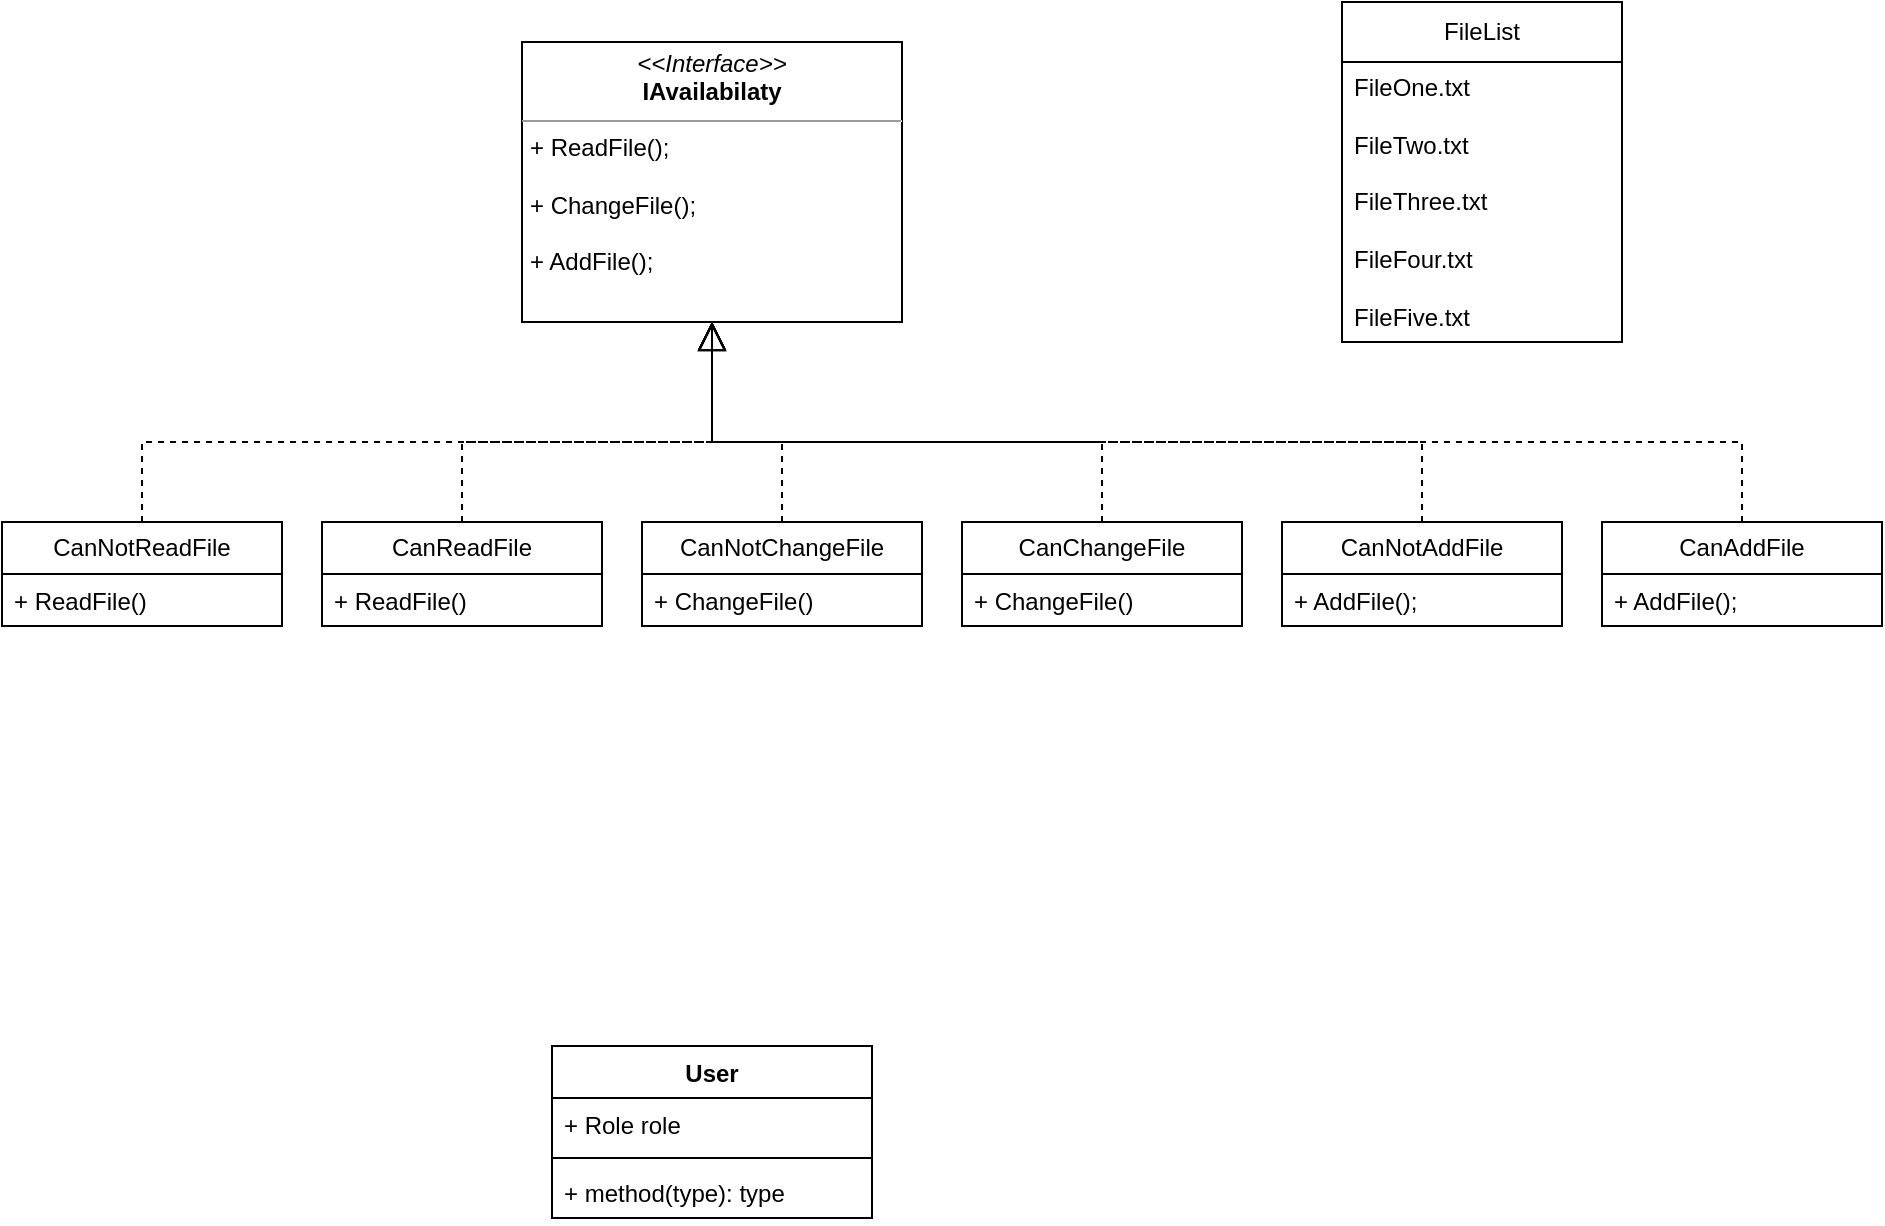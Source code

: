 <mxfile version="22.1.4" type="device">
  <diagram id="C5RBs43oDa-KdzZeNtuy" name="Page-1">
    <mxGraphModel dx="1002" dy="575" grid="1" gridSize="10" guides="1" tooltips="1" connect="1" arrows="1" fold="1" page="1" pageScale="1" pageWidth="827" pageHeight="1169" math="0" shadow="0">
      <root>
        <mxCell id="WIyWlLk6GJQsqaUBKTNV-0" />
        <mxCell id="WIyWlLk6GJQsqaUBKTNV-1" parent="WIyWlLk6GJQsqaUBKTNV-0" />
        <mxCell id="oWGx2x1sgVL_NwJJIHv4-4" value="User" style="swimlane;fontStyle=1;align=center;verticalAlign=top;childLayout=stackLayout;horizontal=1;startSize=26;horizontalStack=0;resizeParent=1;resizeParentMax=0;resizeLast=0;collapsible=1;marginBottom=0;whiteSpace=wrap;html=1;" vertex="1" parent="WIyWlLk6GJQsqaUBKTNV-1">
          <mxGeometry x="315" y="542" width="160" height="86" as="geometry" />
        </mxCell>
        <mxCell id="oWGx2x1sgVL_NwJJIHv4-5" value="+ Role role" style="text;strokeColor=none;fillColor=none;align=left;verticalAlign=top;spacingLeft=4;spacingRight=4;overflow=hidden;rotatable=0;points=[[0,0.5],[1,0.5]];portConstraint=eastwest;whiteSpace=wrap;html=1;" vertex="1" parent="oWGx2x1sgVL_NwJJIHv4-4">
          <mxGeometry y="26" width="160" height="26" as="geometry" />
        </mxCell>
        <mxCell id="oWGx2x1sgVL_NwJJIHv4-6" value="" style="line;strokeWidth=1;fillColor=none;align=left;verticalAlign=middle;spacingTop=-1;spacingLeft=3;spacingRight=3;rotatable=0;labelPosition=right;points=[];portConstraint=eastwest;strokeColor=inherit;" vertex="1" parent="oWGx2x1sgVL_NwJJIHv4-4">
          <mxGeometry y="52" width="160" height="8" as="geometry" />
        </mxCell>
        <mxCell id="oWGx2x1sgVL_NwJJIHv4-7" value="+ method(type): type" style="text;strokeColor=none;fillColor=none;align=left;verticalAlign=top;spacingLeft=4;spacingRight=4;overflow=hidden;rotatable=0;points=[[0,0.5],[1,0.5]];portConstraint=eastwest;whiteSpace=wrap;html=1;" vertex="1" parent="oWGx2x1sgVL_NwJJIHv4-4">
          <mxGeometry y="60" width="160" height="26" as="geometry" />
        </mxCell>
        <mxCell id="oWGx2x1sgVL_NwJJIHv4-8" value="&lt;p style=&quot;margin:0px;margin-top:4px;text-align:center;&quot;&gt;&lt;i&gt;&amp;lt;&amp;lt;Interface&amp;gt;&amp;gt;&lt;/i&gt;&lt;br&gt;&lt;b&gt;IAvailabilaty&lt;/b&gt;&lt;/p&gt;&lt;hr size=&quot;1&quot;&gt;&lt;p style=&quot;margin:0px;margin-left:4px;&quot;&gt;+ ReadFile();&lt;br&gt;&lt;/p&gt;&lt;p style=&quot;margin:0px;margin-left:4px;&quot;&gt;&lt;br&gt;&lt;/p&gt;&lt;p style=&quot;margin:0px;margin-left:4px;&quot;&gt;+ ChangeFile();&lt;/p&gt;&lt;p style=&quot;margin:0px;margin-left:4px;&quot;&gt;&lt;br&gt;&lt;/p&gt;&lt;p style=&quot;margin:0px;margin-left:4px;&quot;&gt;+ AddFile();&lt;/p&gt;" style="verticalAlign=top;align=left;overflow=fill;fontSize=12;fontFamily=Helvetica;html=1;whiteSpace=wrap;" vertex="1" parent="WIyWlLk6GJQsqaUBKTNV-1">
          <mxGeometry x="300" y="40" width="190" height="140" as="geometry" />
        </mxCell>
        <mxCell id="oWGx2x1sgVL_NwJJIHv4-9" value="CanNotReadFile" style="swimlane;fontStyle=0;childLayout=stackLayout;horizontal=1;startSize=26;fillColor=none;horizontalStack=0;resizeParent=1;resizeParentMax=0;resizeLast=0;collapsible=1;marginBottom=0;whiteSpace=wrap;html=1;" vertex="1" parent="WIyWlLk6GJQsqaUBKTNV-1">
          <mxGeometry x="40" y="280" width="140" height="52" as="geometry" />
        </mxCell>
        <mxCell id="oWGx2x1sgVL_NwJJIHv4-10" value="+ ReadFile()" style="text;strokeColor=none;fillColor=none;align=left;verticalAlign=top;spacingLeft=4;spacingRight=4;overflow=hidden;rotatable=0;points=[[0,0.5],[1,0.5]];portConstraint=eastwest;whiteSpace=wrap;html=1;" vertex="1" parent="oWGx2x1sgVL_NwJJIHv4-9">
          <mxGeometry y="26" width="140" height="26" as="geometry" />
        </mxCell>
        <mxCell id="oWGx2x1sgVL_NwJJIHv4-15" value="" style="endArrow=open;endSize=12;dashed=1;html=1;rounded=0;exitX=0.5;exitY=0;exitDx=0;exitDy=0;entryX=0.5;entryY=1;entryDx=0;entryDy=0;" edge="1" parent="WIyWlLk6GJQsqaUBKTNV-1" source="oWGx2x1sgVL_NwJJIHv4-9" target="oWGx2x1sgVL_NwJJIHv4-8">
          <mxGeometry x="0.0" width="160" relative="1" as="geometry">
            <mxPoint x="210" y="260" as="sourcePoint" />
            <mxPoint x="370" y="260" as="targetPoint" />
            <Array as="points">
              <mxPoint x="110" y="240" />
              <mxPoint x="395" y="240" />
            </Array>
            <mxPoint as="offset" />
          </mxGeometry>
        </mxCell>
        <mxCell id="oWGx2x1sgVL_NwJJIHv4-16" value="CanReadFile" style="swimlane;fontStyle=0;childLayout=stackLayout;horizontal=1;startSize=26;fillColor=none;horizontalStack=0;resizeParent=1;resizeParentMax=0;resizeLast=0;collapsible=1;marginBottom=0;whiteSpace=wrap;html=1;" vertex="1" parent="WIyWlLk6GJQsqaUBKTNV-1">
          <mxGeometry x="200" y="280" width="140" height="52" as="geometry" />
        </mxCell>
        <mxCell id="oWGx2x1sgVL_NwJJIHv4-17" value="+ ReadFile()" style="text;strokeColor=none;fillColor=none;align=left;verticalAlign=top;spacingLeft=4;spacingRight=4;overflow=hidden;rotatable=0;points=[[0,0.5],[1,0.5]];portConstraint=eastwest;whiteSpace=wrap;html=1;" vertex="1" parent="oWGx2x1sgVL_NwJJIHv4-16">
          <mxGeometry y="26" width="140" height="26" as="geometry" />
        </mxCell>
        <mxCell id="oWGx2x1sgVL_NwJJIHv4-20" value="" style="endArrow=open;endSize=12;dashed=1;html=1;rounded=0;exitX=0.5;exitY=0;exitDx=0;exitDy=0;" edge="1" parent="WIyWlLk6GJQsqaUBKTNV-1" source="oWGx2x1sgVL_NwJJIHv4-16">
          <mxGeometry x="-0.022" width="160" relative="1" as="geometry">
            <mxPoint x="330" y="390" as="sourcePoint" />
            <mxPoint x="395" y="180" as="targetPoint" />
            <Array as="points">
              <mxPoint x="270" y="240" />
              <mxPoint x="395" y="240" />
            </Array>
            <mxPoint as="offset" />
          </mxGeometry>
        </mxCell>
        <mxCell id="oWGx2x1sgVL_NwJJIHv4-21" value="CanNotChangeFile" style="swimlane;fontStyle=0;childLayout=stackLayout;horizontal=1;startSize=26;fillColor=none;horizontalStack=0;resizeParent=1;resizeParentMax=0;resizeLast=0;collapsible=1;marginBottom=0;whiteSpace=wrap;html=1;" vertex="1" parent="WIyWlLk6GJQsqaUBKTNV-1">
          <mxGeometry x="360" y="280" width="140" height="52" as="geometry" />
        </mxCell>
        <mxCell id="oWGx2x1sgVL_NwJJIHv4-24" value="+ ChangeFile()" style="text;strokeColor=none;fillColor=none;align=left;verticalAlign=top;spacingLeft=4;spacingRight=4;overflow=hidden;rotatable=0;points=[[0,0.5],[1,0.5]];portConstraint=eastwest;whiteSpace=wrap;html=1;" vertex="1" parent="oWGx2x1sgVL_NwJJIHv4-21">
          <mxGeometry y="26" width="140" height="26" as="geometry" />
        </mxCell>
        <mxCell id="oWGx2x1sgVL_NwJJIHv4-25" value="CanChangeFile" style="swimlane;fontStyle=0;childLayout=stackLayout;horizontal=1;startSize=26;fillColor=none;horizontalStack=0;resizeParent=1;resizeParentMax=0;resizeLast=0;collapsible=1;marginBottom=0;whiteSpace=wrap;html=1;" vertex="1" parent="WIyWlLk6GJQsqaUBKTNV-1">
          <mxGeometry x="520" y="280" width="140" height="52" as="geometry" />
        </mxCell>
        <mxCell id="oWGx2x1sgVL_NwJJIHv4-26" value="+ ChangeFile()" style="text;strokeColor=none;fillColor=none;align=left;verticalAlign=top;spacingLeft=4;spacingRight=4;overflow=hidden;rotatable=0;points=[[0,0.5],[1,0.5]];portConstraint=eastwest;whiteSpace=wrap;html=1;" vertex="1" parent="oWGx2x1sgVL_NwJJIHv4-25">
          <mxGeometry y="26" width="140" height="26" as="geometry" />
        </mxCell>
        <mxCell id="oWGx2x1sgVL_NwJJIHv4-27" value="" style="endArrow=open;endSize=12;dashed=1;html=1;rounded=0;exitX=0.5;exitY=0;exitDx=0;exitDy=0;entryX=0.5;entryY=1;entryDx=0;entryDy=0;" edge="1" parent="WIyWlLk6GJQsqaUBKTNV-1" source="oWGx2x1sgVL_NwJJIHv4-21" target="oWGx2x1sgVL_NwJJIHv4-8">
          <mxGeometry width="160" relative="1" as="geometry">
            <mxPoint x="420" y="220" as="sourcePoint" />
            <mxPoint x="580" y="220" as="targetPoint" />
            <Array as="points">
              <mxPoint x="430" y="240" />
              <mxPoint x="395" y="240" />
            </Array>
          </mxGeometry>
        </mxCell>
        <mxCell id="oWGx2x1sgVL_NwJJIHv4-28" value="" style="endArrow=block;dashed=1;endFill=0;endSize=12;html=1;rounded=0;exitX=0.5;exitY=0;exitDx=0;exitDy=0;entryX=0.5;entryY=1;entryDx=0;entryDy=0;" edge="1" parent="WIyWlLk6GJQsqaUBKTNV-1" source="oWGx2x1sgVL_NwJJIHv4-25" target="oWGx2x1sgVL_NwJJIHv4-8">
          <mxGeometry width="160" relative="1" as="geometry">
            <mxPoint x="470" y="220" as="sourcePoint" />
            <mxPoint x="420" y="200" as="targetPoint" />
            <Array as="points">
              <mxPoint x="590" y="240" />
              <mxPoint x="395" y="240" />
            </Array>
          </mxGeometry>
        </mxCell>
        <mxCell id="oWGx2x1sgVL_NwJJIHv4-29" value="CanNotAddFile" style="swimlane;fontStyle=0;childLayout=stackLayout;horizontal=1;startSize=26;fillColor=none;horizontalStack=0;resizeParent=1;resizeParentMax=0;resizeLast=0;collapsible=1;marginBottom=0;whiteSpace=wrap;html=1;" vertex="1" parent="WIyWlLk6GJQsqaUBKTNV-1">
          <mxGeometry x="680" y="280" width="140" height="52" as="geometry" />
        </mxCell>
        <mxCell id="oWGx2x1sgVL_NwJJIHv4-30" value="+ AddFile();" style="text;strokeColor=none;fillColor=none;align=left;verticalAlign=top;spacingLeft=4;spacingRight=4;overflow=hidden;rotatable=0;points=[[0,0.5],[1,0.5]];portConstraint=eastwest;whiteSpace=wrap;html=1;" vertex="1" parent="oWGx2x1sgVL_NwJJIHv4-29">
          <mxGeometry y="26" width="140" height="26" as="geometry" />
        </mxCell>
        <mxCell id="oWGx2x1sgVL_NwJJIHv4-33" value="CanAddFile" style="swimlane;fontStyle=0;childLayout=stackLayout;horizontal=1;startSize=26;fillColor=none;horizontalStack=0;resizeParent=1;resizeParentMax=0;resizeLast=0;collapsible=1;marginBottom=0;whiteSpace=wrap;html=1;" vertex="1" parent="WIyWlLk6GJQsqaUBKTNV-1">
          <mxGeometry x="840" y="280" width="140" height="52" as="geometry" />
        </mxCell>
        <mxCell id="oWGx2x1sgVL_NwJJIHv4-34" value="+ AddFile();" style="text;strokeColor=none;fillColor=none;align=left;verticalAlign=top;spacingLeft=4;spacingRight=4;overflow=hidden;rotatable=0;points=[[0,0.5],[1,0.5]];portConstraint=eastwest;whiteSpace=wrap;html=1;" vertex="1" parent="oWGx2x1sgVL_NwJJIHv4-33">
          <mxGeometry y="26" width="140" height="26" as="geometry" />
        </mxCell>
        <mxCell id="oWGx2x1sgVL_NwJJIHv4-35" value="" style="endArrow=open;endSize=12;dashed=1;html=1;rounded=0;exitX=0.5;exitY=0;exitDx=0;exitDy=0;entryX=0.5;entryY=1;entryDx=0;entryDy=0;" edge="1" parent="WIyWlLk6GJQsqaUBKTNV-1" source="oWGx2x1sgVL_NwJJIHv4-29" target="oWGx2x1sgVL_NwJJIHv4-8">
          <mxGeometry width="160" relative="1" as="geometry">
            <mxPoint x="680" y="190" as="sourcePoint" />
            <mxPoint x="840" y="190" as="targetPoint" />
            <Array as="points">
              <mxPoint x="750" y="240" />
              <mxPoint x="395" y="240" />
            </Array>
          </mxGeometry>
        </mxCell>
        <mxCell id="oWGx2x1sgVL_NwJJIHv4-36" value="" style="endArrow=block;dashed=1;endFill=0;endSize=12;html=1;rounded=0;exitX=0.5;exitY=0;exitDx=0;exitDy=0;entryX=0.5;entryY=1;entryDx=0;entryDy=0;" edge="1" parent="WIyWlLk6GJQsqaUBKTNV-1" source="oWGx2x1sgVL_NwJJIHv4-33" target="oWGx2x1sgVL_NwJJIHv4-8">
          <mxGeometry width="160" relative="1" as="geometry">
            <mxPoint x="800" y="120" as="sourcePoint" />
            <mxPoint x="450" y="200" as="targetPoint" />
            <Array as="points">
              <mxPoint x="910" y="240" />
              <mxPoint x="395" y="240" />
            </Array>
          </mxGeometry>
        </mxCell>
        <mxCell id="oWGx2x1sgVL_NwJJIHv4-37" value="FileList" style="swimlane;fontStyle=0;childLayout=stackLayout;horizontal=1;startSize=30;horizontalStack=0;resizeParent=1;resizeParentMax=0;resizeLast=0;collapsible=1;marginBottom=0;whiteSpace=wrap;html=1;" vertex="1" parent="WIyWlLk6GJQsqaUBKTNV-1">
          <mxGeometry x="710" y="20" width="140" height="170" as="geometry" />
        </mxCell>
        <mxCell id="oWGx2x1sgVL_NwJJIHv4-38" value="FileOne.txt&lt;br&gt;&lt;br&gt;FileTwo.txt&lt;br&gt;&lt;br&gt;FileThree.txt&lt;br&gt;&lt;br&gt;FileFour.txt&lt;br&gt;&lt;br&gt;FileFive.txt" style="text;strokeColor=none;fillColor=none;align=left;verticalAlign=middle;spacingLeft=4;spacingRight=4;overflow=hidden;points=[[0,0.5],[1,0.5]];portConstraint=eastwest;rotatable=0;whiteSpace=wrap;html=1;" vertex="1" parent="oWGx2x1sgVL_NwJJIHv4-37">
          <mxGeometry y="30" width="140" height="140" as="geometry" />
        </mxCell>
      </root>
    </mxGraphModel>
  </diagram>
</mxfile>
